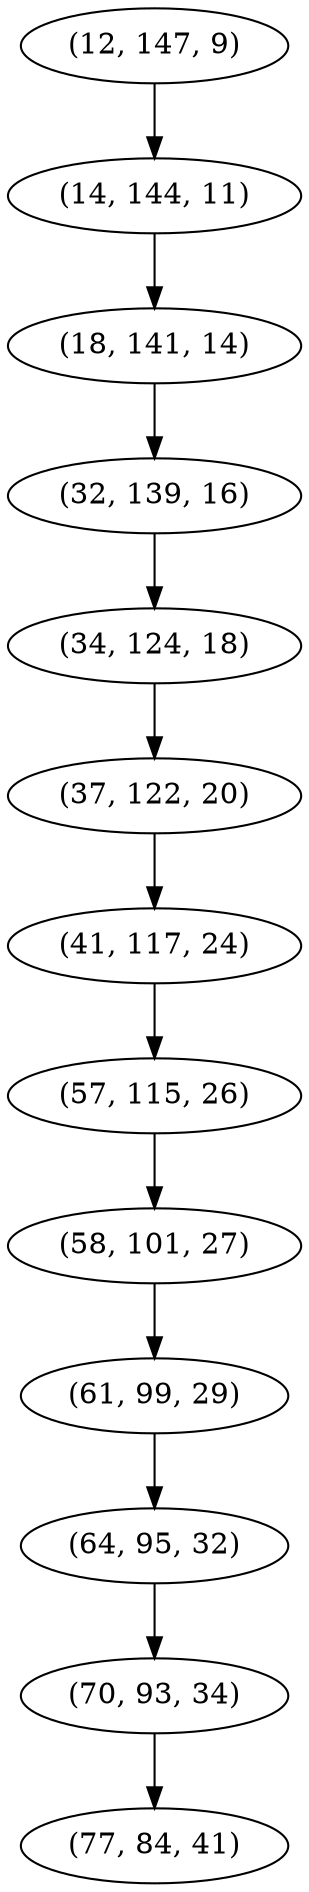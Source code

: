 digraph tree {
    "(12, 147, 9)";
    "(14, 144, 11)";
    "(18, 141, 14)";
    "(32, 139, 16)";
    "(34, 124, 18)";
    "(37, 122, 20)";
    "(41, 117, 24)";
    "(57, 115, 26)";
    "(58, 101, 27)";
    "(61, 99, 29)";
    "(64, 95, 32)";
    "(70, 93, 34)";
    "(77, 84, 41)";
    "(12, 147, 9)" -> "(14, 144, 11)";
    "(14, 144, 11)" -> "(18, 141, 14)";
    "(18, 141, 14)" -> "(32, 139, 16)";
    "(32, 139, 16)" -> "(34, 124, 18)";
    "(34, 124, 18)" -> "(37, 122, 20)";
    "(37, 122, 20)" -> "(41, 117, 24)";
    "(41, 117, 24)" -> "(57, 115, 26)";
    "(57, 115, 26)" -> "(58, 101, 27)";
    "(58, 101, 27)" -> "(61, 99, 29)";
    "(61, 99, 29)" -> "(64, 95, 32)";
    "(64, 95, 32)" -> "(70, 93, 34)";
    "(70, 93, 34)" -> "(77, 84, 41)";
}
